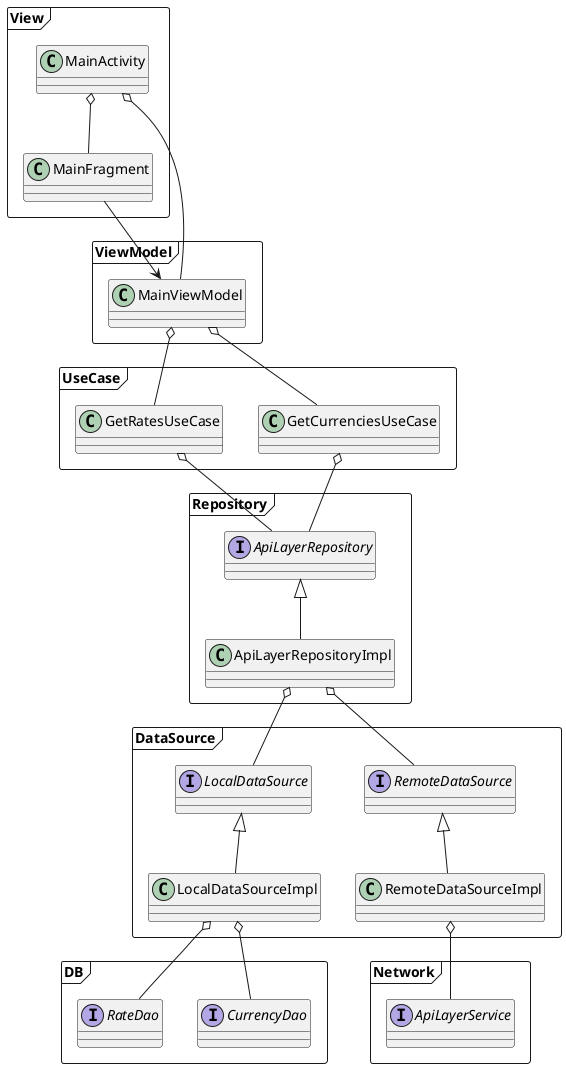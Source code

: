 @startuml
'https://plantuml.com/class-diagram

package View <<Frame>> {
    class MainActivity
    class MainFragment
}

package ViewModel <<Frame>> {
    class MainViewModel
}

package UseCase <<Frame>> {
    class GetCurrenciesUseCase
    class GetRatesUseCase
}

package Repository <<Frame>> {
    interface ApiLayerRepository
    class ApiLayerRepositoryImpl extends ApiLayerRepository
}

package DataSource <<Frame>> {
    interface LocalDataSource
    class LocalDataSourceImpl extends LocalDataSource
    interface RemoteDataSource
    class RemoteDataSourceImpl extends RemoteDataSource
}

package Network <<Frame>> {
    interface ApiLayerService
}

package DB <<Frame>> {
    interface CurrencyDao
    interface RateDao
}

MainActivity o-- MainFragment
MainActivity o-- MainViewModel
MainFragment --> MainViewModel
MainViewModel o-- GetCurrenciesUseCase
MainViewModel o-- GetRatesUseCase
GetCurrenciesUseCase o-- ApiLayerRepository
GetRatesUseCase o-- ApiLayerRepository
ApiLayerRepositoryImpl o-- LocalDataSource
ApiLayerRepositoryImpl o-- RemoteDataSource
RemoteDataSourceImpl o-- ApiLayerService
LocalDataSourceImpl o-- CurrencyDao
LocalDataSourceImpl o-- RateDao



@enduml
